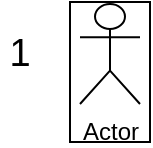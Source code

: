 <mxfile version="20.7.3" type="github">
  <diagram id="OpC3azfx2PL42Zp19zgA" name="Page-1">
    <mxGraphModel dx="780" dy="446" grid="1" gridSize="10" guides="1" tooltips="1" connect="1" arrows="1" fold="1" page="1" pageScale="1" pageWidth="850" pageHeight="1100" math="0" shadow="0">
      <root>
        <mxCell id="0" />
        <mxCell id="1" parent="0" />
        <mxCell id="W2-vjMIsSZR6E8rsy7kg-2" value="" style="rounded=0;whiteSpace=wrap;html=1;" vertex="1" parent="1">
          <mxGeometry x="115" y="79" width="40" height="70" as="geometry" />
        </mxCell>
        <mxCell id="W2-vjMIsSZR6E8rsy7kg-1" value="Actor" style="shape=umlActor;verticalLabelPosition=bottom;verticalAlign=top;html=1;shadow=0;gradientColor=none;" vertex="1" parent="1">
          <mxGeometry x="120" y="80" width="30" height="50" as="geometry" />
        </mxCell>
        <mxCell id="W2-vjMIsSZR6E8rsy7kg-7" value="&lt;font style=&quot;font-size: 19px;&quot;&gt;1&lt;/font&gt;" style="text;html=1;strokeColor=none;fillColor=none;align=center;verticalAlign=middle;whiteSpace=wrap;rounded=0;shadow=0;sketch=0;" vertex="1" parent="1">
          <mxGeometry x="80" y="95" width="20" height="20" as="geometry" />
        </mxCell>
      </root>
    </mxGraphModel>
  </diagram>
</mxfile>
